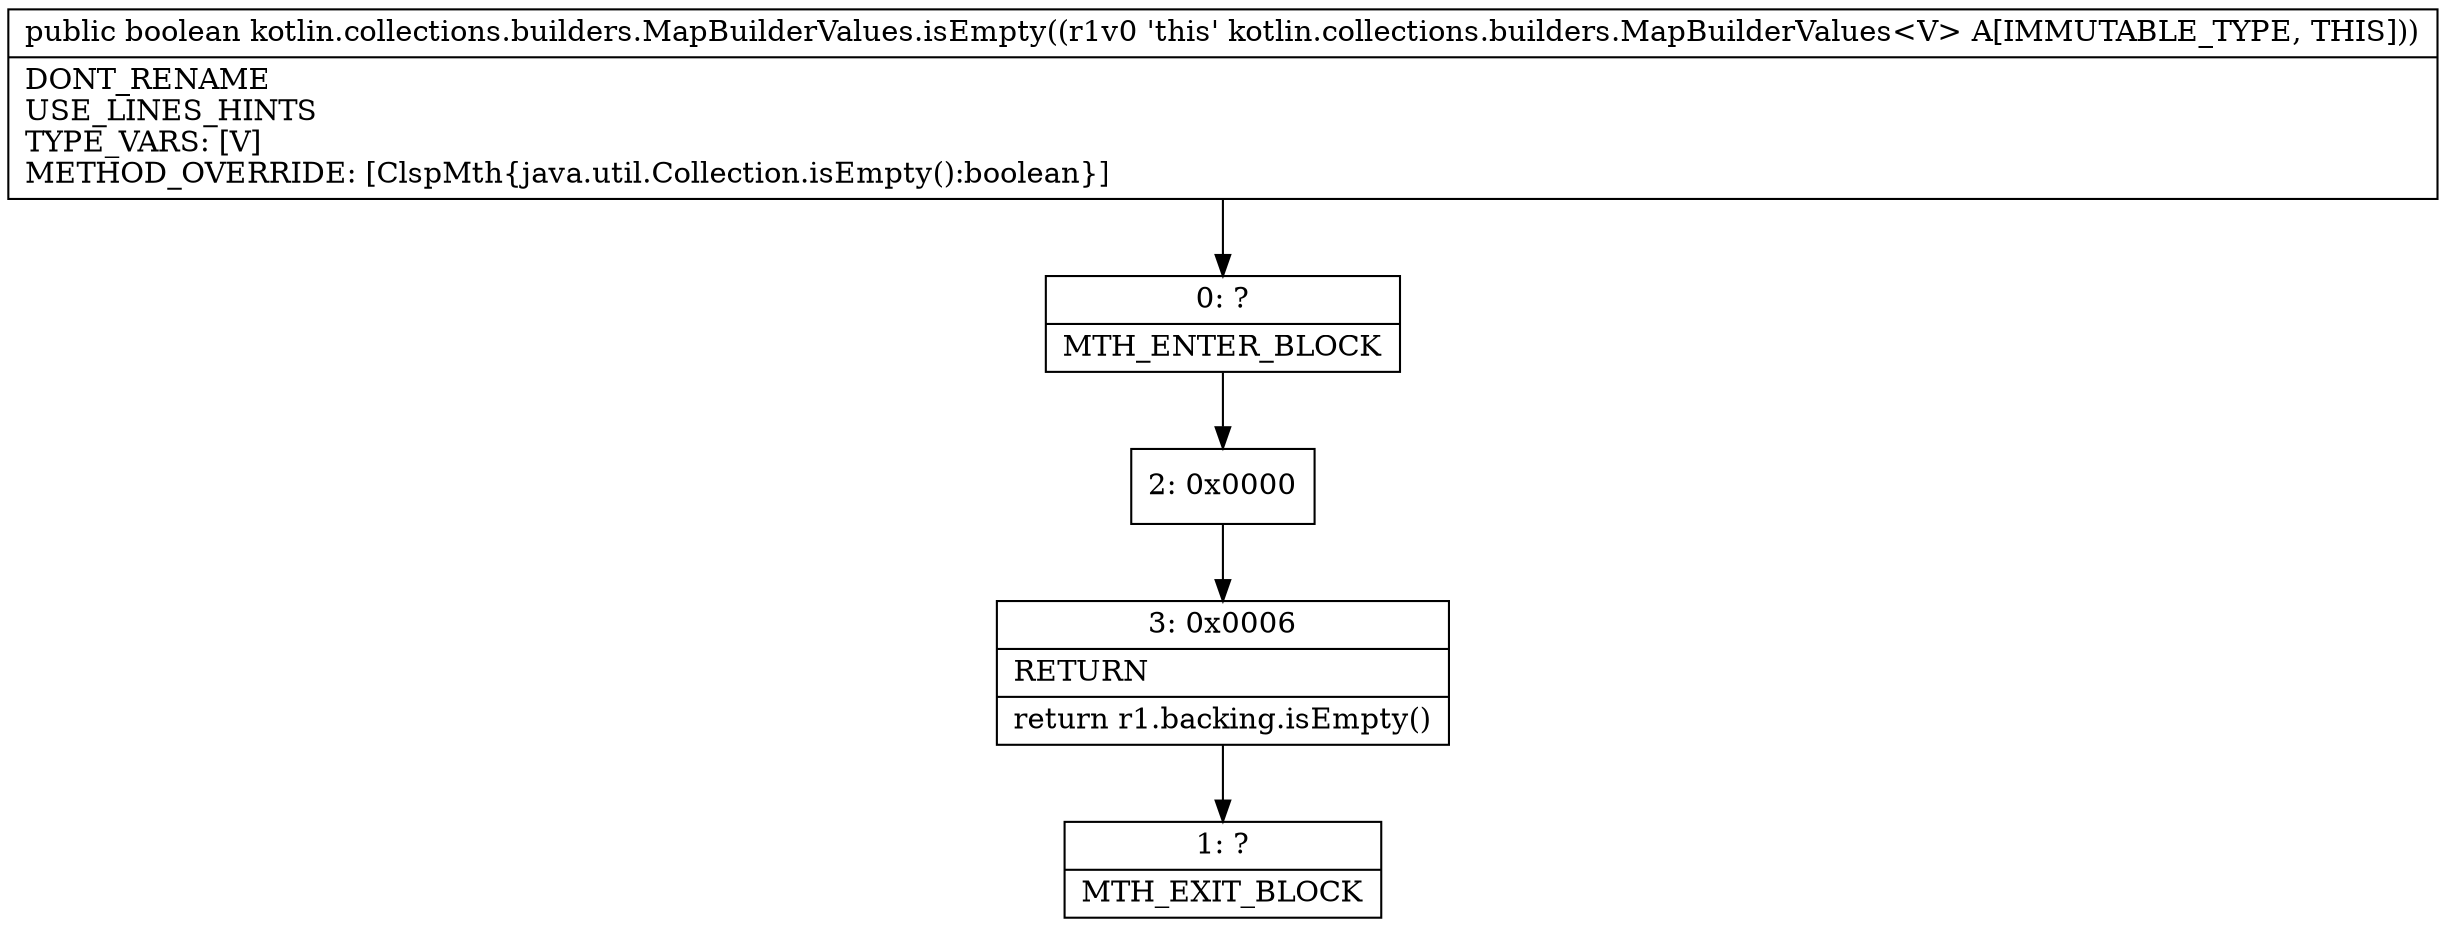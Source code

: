 digraph "CFG forkotlin.collections.builders.MapBuilderValues.isEmpty()Z" {
Node_0 [shape=record,label="{0\:\ ?|MTH_ENTER_BLOCK\l}"];
Node_2 [shape=record,label="{2\:\ 0x0000}"];
Node_3 [shape=record,label="{3\:\ 0x0006|RETURN\l|return r1.backing.isEmpty()\l}"];
Node_1 [shape=record,label="{1\:\ ?|MTH_EXIT_BLOCK\l}"];
MethodNode[shape=record,label="{public boolean kotlin.collections.builders.MapBuilderValues.isEmpty((r1v0 'this' kotlin.collections.builders.MapBuilderValues\<V\> A[IMMUTABLE_TYPE, THIS]))  | DONT_RENAME\lUSE_LINES_HINTS\lTYPE_VARS: [V]\lMETHOD_OVERRIDE: [ClspMth\{java.util.Collection.isEmpty():boolean\}]\l}"];
MethodNode -> Node_0;Node_0 -> Node_2;
Node_2 -> Node_3;
Node_3 -> Node_1;
}

